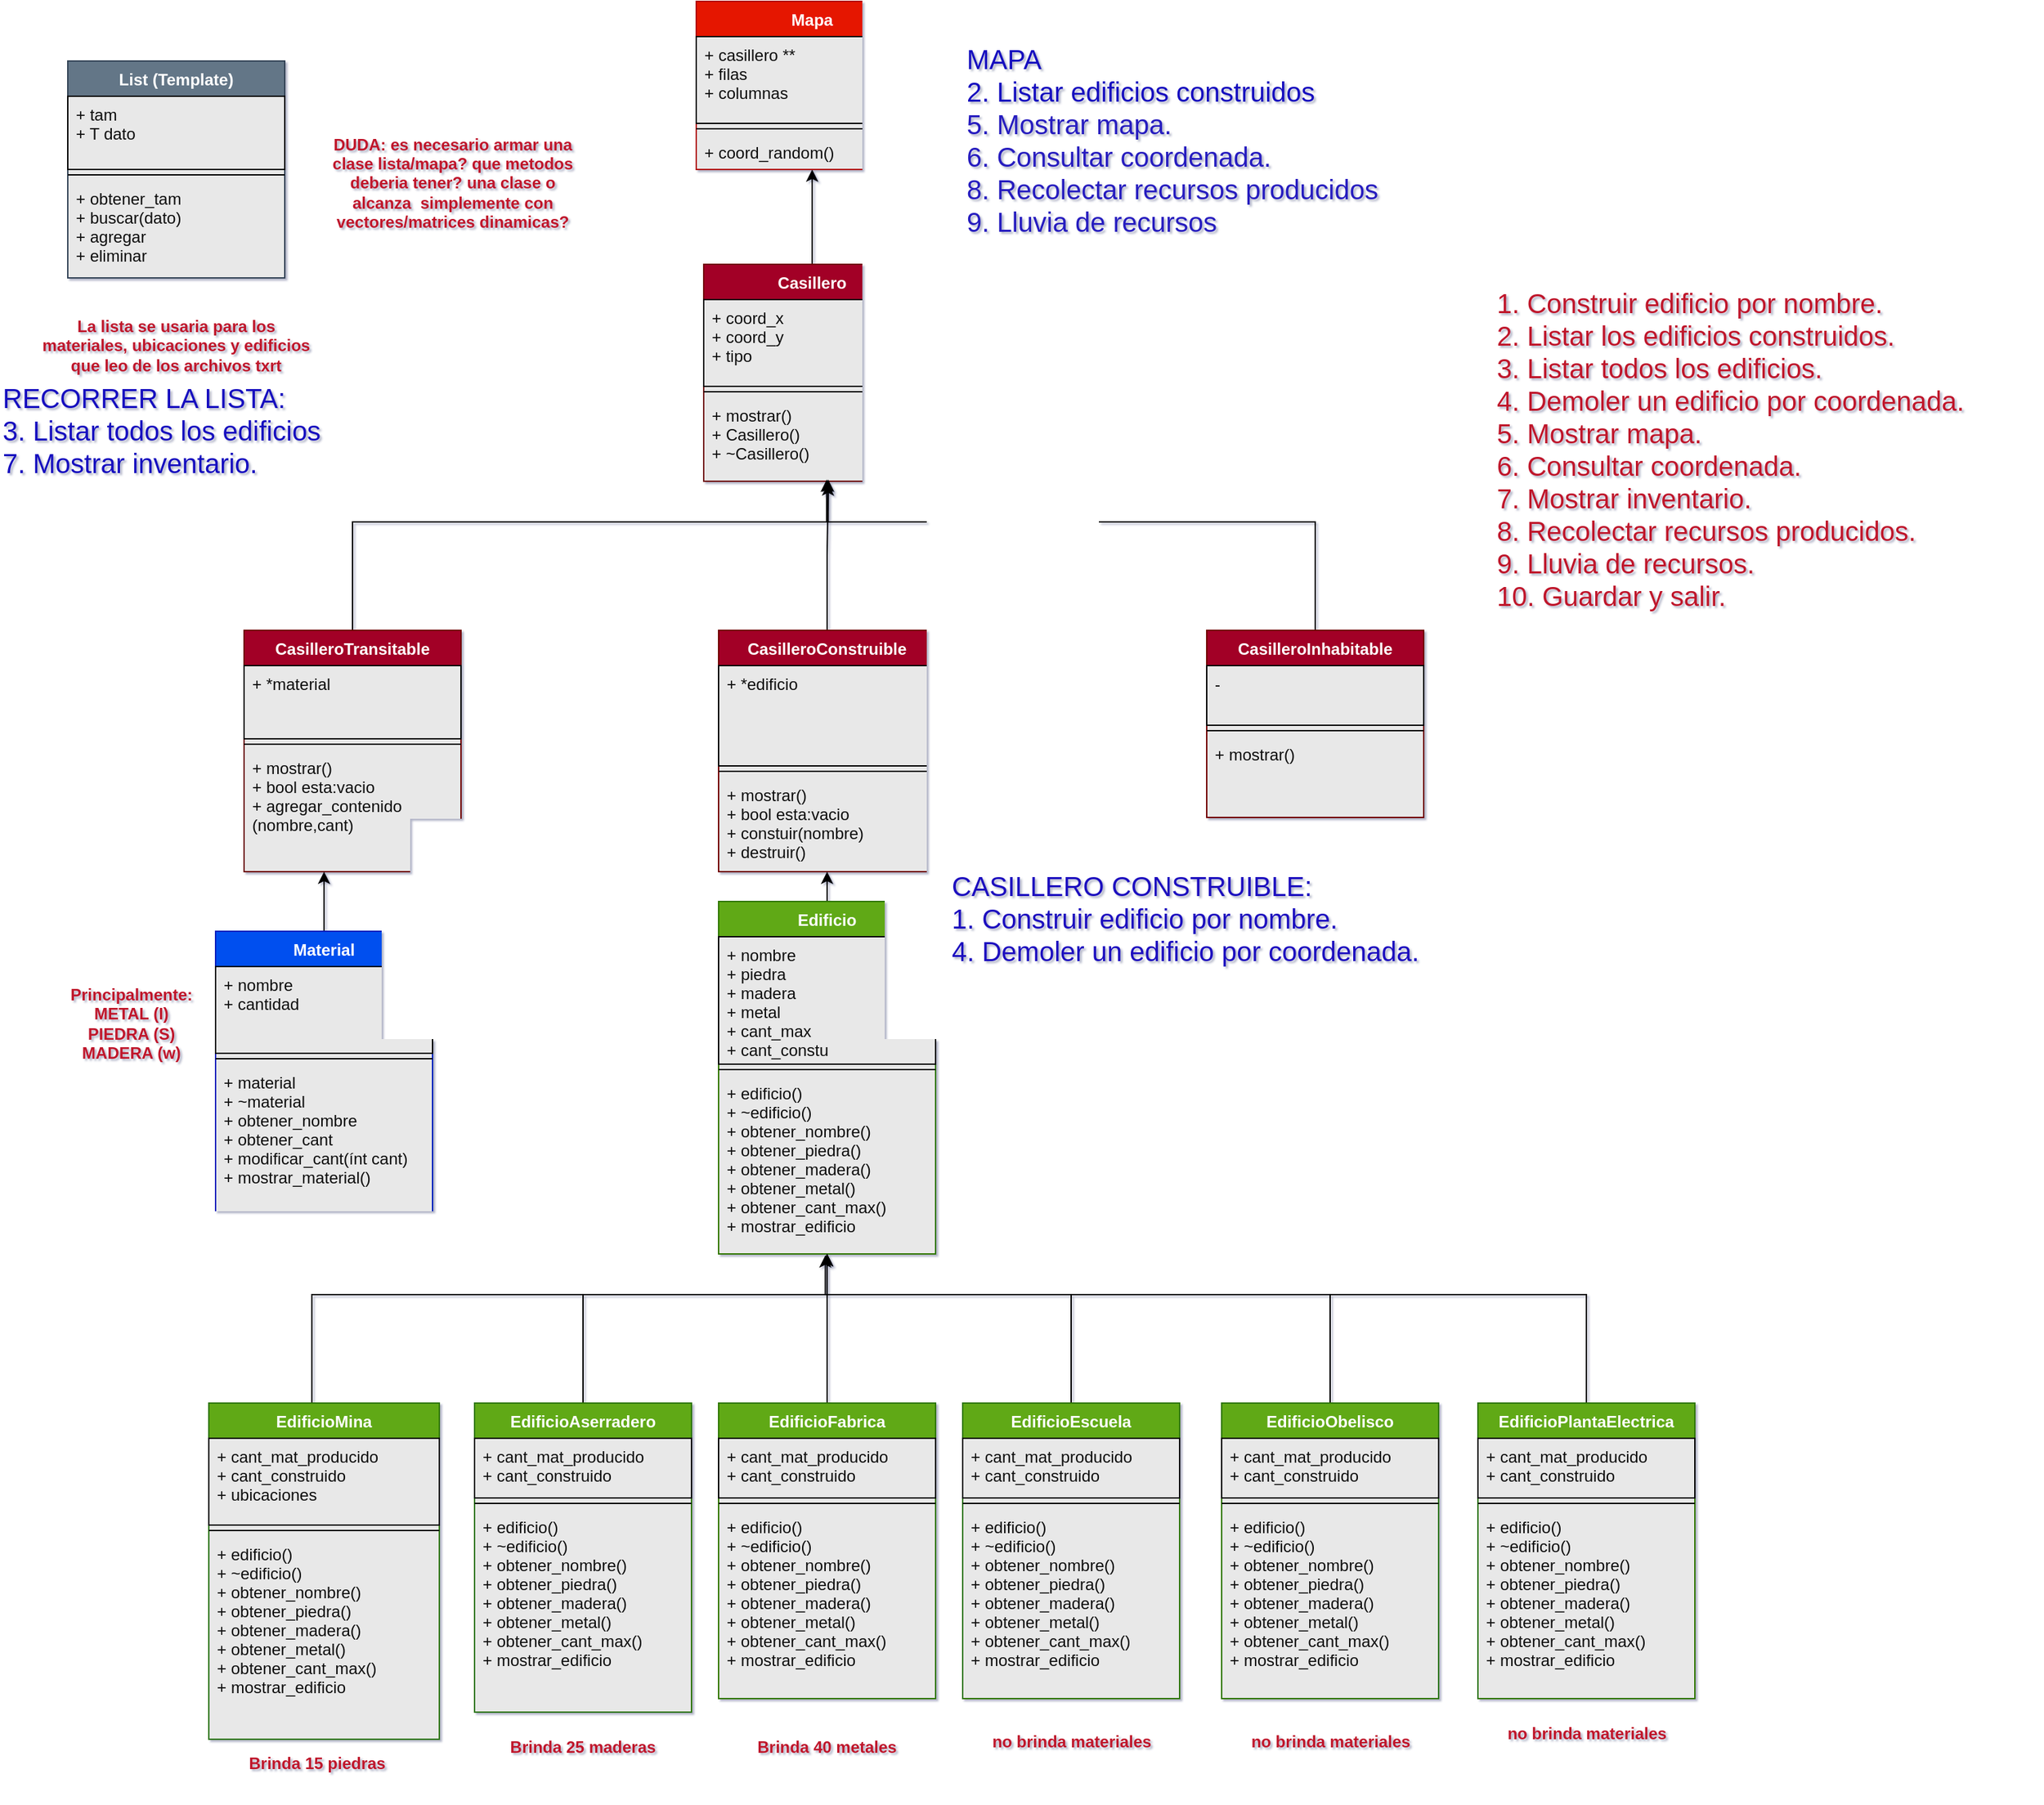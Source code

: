 <mxfile>
    <diagram id="HC1Cu2epK2iE6NDyu72z" name="Page-1">
        <mxGraphModel dx="1472" dy="2184" grid="1" gridSize="10" guides="1" tooltips="1" connect="1" arrows="1" fold="1" page="1" pageScale="1" pageWidth="827" pageHeight="1169" background="#ffffff" math="0" shadow="1">
            <root>
                <mxCell id="0"/>
                <mxCell id="1" parent="0"/>
                <mxCell id="61" style="edgeStyle=orthogonalEdgeStyle;rounded=0;orthogonalLoop=1;jettySize=auto;html=1;fontColor=#0D0D0D;strokeColor=#000000;" parent="1" source="2" target="18" edge="1">
                    <mxGeometry relative="1" as="geometry"/>
                </mxCell>
                <mxCell id="2" value="Casillero" style="swimlane;fontStyle=1;align=center;verticalAlign=top;childLayout=stackLayout;horizontal=1;startSize=26;horizontalStack=0;resizeParent=1;resizeParentMax=0;resizeLast=0;collapsible=1;marginBottom=0;fontColor=#ffffff;labelBorderColor=none;labelBackgroundColor=none;swimlaneFillColor=#E8E8E8;strokeColor=#6F0000;fillColor=#a20025;" parent="1" vertex="1">
                    <mxGeometry x="699" width="160" height="160" as="geometry"/>
                </mxCell>
                <mxCell id="3" value="+ coord_x&#10;+ coord_y&#10;+ tipo" style="text;fillColor=none;align=left;verticalAlign=top;spacingLeft=4;spacingRight=4;overflow=hidden;rotatable=0;points=[[0,0.5],[1,0.5]];portConstraint=eastwest;fontColor=#0D0D0D;labelBorderColor=none;labelBackgroundColor=none;strokeColor=#000000;" parent="2" vertex="1">
                    <mxGeometry y="26" width="160" height="64" as="geometry"/>
                </mxCell>
                <mxCell id="4" value="" style="line;strokeWidth=1;fillColor=none;align=left;verticalAlign=middle;spacingTop=-1;spacingLeft=3;spacingRight=3;rotatable=0;labelPosition=right;points=[];portConstraint=eastwest;" parent="2" vertex="1">
                    <mxGeometry y="90" width="160" height="8" as="geometry"/>
                </mxCell>
                <mxCell id="5" value="+ mostrar()&#10;+ Casillero()&#10;+ ~Casillero()" style="text;strokeColor=none;fillColor=none;align=left;verticalAlign=top;spacingLeft=4;spacingRight=4;overflow=hidden;rotatable=0;points=[[0,0.5],[1,0.5]];portConstraint=eastwest;fontColor=#0D0D0D;labelBorderColor=none;labelBackgroundColor=none;" parent="2" vertex="1">
                    <mxGeometry y="98" width="160" height="62" as="geometry"/>
                </mxCell>
                <mxCell id="55" style="edgeStyle=orthogonalEdgeStyle;rounded=0;orthogonalLoop=1;jettySize=auto;html=1;entryX=0.574;entryY=0.98;entryDx=0;entryDy=0;entryPerimeter=0;fontColor=#0D0D0D;strokeColor=#000000;" parent="1" source="6" target="5" edge="1">
                    <mxGeometry relative="1" as="geometry">
                        <Array as="points">
                            <mxPoint x="440" y="190"/>
                            <mxPoint x="791" y="190"/>
                        </Array>
                    </mxGeometry>
                </mxCell>
                <mxCell id="6" value="CasilleroTransitable" style="swimlane;fontStyle=1;align=center;verticalAlign=top;childLayout=stackLayout;horizontal=1;startSize=26;horizontalStack=0;resizeParent=1;resizeParentMax=0;resizeLast=0;collapsible=1;marginBottom=0;fontColor=#ffffff;labelBorderColor=none;labelBackgroundColor=none;swimlaneFillColor=#E8E8E8;strokeColor=#6F0000;fillColor=#a20025;" parent="1" vertex="1">
                    <mxGeometry x="360" y="270" width="160" height="178" as="geometry"/>
                </mxCell>
                <mxCell id="7" value="+ *material" style="text;fillColor=none;align=left;verticalAlign=top;spacingLeft=4;spacingRight=4;overflow=hidden;rotatable=0;points=[[0,0.5],[1,0.5]];portConstraint=eastwest;fontColor=#0D0D0D;labelBorderColor=none;labelBackgroundColor=none;strokeColor=#000000;" parent="6" vertex="1">
                    <mxGeometry y="26" width="160" height="54" as="geometry"/>
                </mxCell>
                <mxCell id="8" value="" style="line;strokeWidth=1;fillColor=none;align=left;verticalAlign=middle;spacingTop=-1;spacingLeft=3;spacingRight=3;rotatable=0;labelPosition=right;points=[];portConstraint=eastwest;" parent="6" vertex="1">
                    <mxGeometry y="80" width="160" height="8" as="geometry"/>
                </mxCell>
                <mxCell id="9" value="+ mostrar()&#10;+ bool esta:vacio&#10;+ agregar_contenido&#10;(nombre,cant)" style="text;strokeColor=none;fillColor=none;align=left;verticalAlign=top;spacingLeft=4;spacingRight=4;overflow=hidden;rotatable=0;points=[[0,0.5],[1,0.5]];portConstraint=eastwest;fontColor=#0D0D0D;labelBorderColor=none;labelBackgroundColor=none;" parent="6" vertex="1">
                    <mxGeometry y="88" width="160" height="90" as="geometry"/>
                </mxCell>
                <mxCell id="56" style="edgeStyle=orthogonalEdgeStyle;rounded=0;orthogonalLoop=1;jettySize=auto;html=1;entryX=0.574;entryY=1.026;entryDx=0;entryDy=0;entryPerimeter=0;fontColor=#0D0D0D;strokeColor=#000000;" parent="1" source="10" target="5" edge="1">
                    <mxGeometry relative="1" as="geometry">
                        <Array as="points">
                            <mxPoint x="790" y="215"/>
                            <mxPoint x="791" y="162"/>
                        </Array>
                    </mxGeometry>
                </mxCell>
                <mxCell id="10" value="CasilleroConstruible" style="swimlane;fontStyle=1;align=center;verticalAlign=top;childLayout=stackLayout;horizontal=1;startSize=26;horizontalStack=0;resizeParent=1;resizeParentMax=0;resizeLast=0;collapsible=1;marginBottom=0;fontColor=#ffffff;labelBorderColor=none;labelBackgroundColor=none;swimlaneFillColor=#E8E8E8;strokeColor=#6F0000;fillColor=#a20025;" parent="1" vertex="1">
                    <mxGeometry x="710" y="270" width="160" height="178" as="geometry"/>
                </mxCell>
                <mxCell id="11" value="+ *edificio" style="text;fillColor=none;align=left;verticalAlign=top;spacingLeft=4;spacingRight=4;overflow=hidden;rotatable=0;points=[[0,0.5],[1,0.5]];portConstraint=eastwest;fontColor=#0D0D0D;labelBorderColor=none;labelBackgroundColor=none;strokeColor=#000000;" parent="10" vertex="1">
                    <mxGeometry y="26" width="160" height="74" as="geometry"/>
                </mxCell>
                <mxCell id="12" value="" style="line;strokeWidth=1;fillColor=none;align=left;verticalAlign=middle;spacingTop=-1;spacingLeft=3;spacingRight=3;rotatable=0;labelPosition=right;points=[];portConstraint=eastwest;" parent="10" vertex="1">
                    <mxGeometry y="100" width="160" height="8" as="geometry"/>
                </mxCell>
                <mxCell id="13" value="+ mostrar()&#10;+ bool esta:vacio&#10;+ constuir(nombre)&#10;+ destruir()" style="text;strokeColor=none;fillColor=none;align=left;verticalAlign=top;spacingLeft=4;spacingRight=4;overflow=hidden;rotatable=0;points=[[0,0.5],[1,0.5]];portConstraint=eastwest;fontColor=#0D0D0D;labelBorderColor=none;labelBackgroundColor=none;" parent="10" vertex="1">
                    <mxGeometry y="108" width="160" height="70" as="geometry"/>
                </mxCell>
                <mxCell id="57" style="edgeStyle=orthogonalEdgeStyle;rounded=0;orthogonalLoop=1;jettySize=auto;html=1;entryX=0.567;entryY=0.98;entryDx=0;entryDy=0;entryPerimeter=0;fontColor=#0D0D0D;strokeColor=#000000;" parent="1" source="14" target="5" edge="1">
                    <mxGeometry relative="1" as="geometry">
                        <Array as="points">
                            <mxPoint x="1150" y="190"/>
                            <mxPoint x="790" y="190"/>
                        </Array>
                    </mxGeometry>
                </mxCell>
                <mxCell id="14" value="CasilleroInhabitable" style="swimlane;fontStyle=1;align=center;verticalAlign=top;childLayout=stackLayout;horizontal=1;startSize=26;horizontalStack=0;resizeParent=1;resizeParentMax=0;resizeLast=0;collapsible=1;marginBottom=0;fontColor=#ffffff;labelBorderColor=none;labelBackgroundColor=none;swimlaneFillColor=#E8E8E8;strokeColor=#6F0000;fillColor=#a20025;" parent="1" vertex="1">
                    <mxGeometry x="1070" y="270" width="160" height="138" as="geometry"/>
                </mxCell>
                <mxCell id="15" value="-" style="text;fillColor=none;align=left;verticalAlign=top;spacingLeft=4;spacingRight=4;overflow=hidden;rotatable=0;points=[[0,0.5],[1,0.5]];portConstraint=eastwest;fontColor=#0D0D0D;labelBorderColor=none;labelBackgroundColor=none;strokeColor=#000000;" parent="14" vertex="1">
                    <mxGeometry y="26" width="160" height="44" as="geometry"/>
                </mxCell>
                <mxCell id="16" value="" style="line;strokeWidth=1;fillColor=none;align=left;verticalAlign=middle;spacingTop=-1;spacingLeft=3;spacingRight=3;rotatable=0;labelPosition=right;points=[];portConstraint=eastwest;" parent="14" vertex="1">
                    <mxGeometry y="70" width="160" height="8" as="geometry"/>
                </mxCell>
                <mxCell id="17" value="+ mostrar()" style="text;strokeColor=none;fillColor=none;align=left;verticalAlign=top;spacingLeft=4;spacingRight=4;overflow=hidden;rotatable=0;points=[[0,0.5],[1,0.5]];portConstraint=eastwest;fontColor=#0D0D0D;labelBorderColor=none;labelBackgroundColor=none;" parent="14" vertex="1">
                    <mxGeometry y="78" width="160" height="60" as="geometry"/>
                </mxCell>
                <mxCell id="18" value="Mapa" style="swimlane;fontStyle=1;align=center;verticalAlign=top;childLayout=stackLayout;horizontal=1;startSize=26;horizontalStack=0;resizeParent=1;resizeParentMax=0;resizeLast=0;collapsible=1;marginBottom=0;fontColor=#ffffff;labelBorderColor=none;labelBackgroundColor=none;swimlaneFillColor=#E8E8E8;strokeColor=#B20000;fillColor=#e51400;" parent="1" vertex="1">
                    <mxGeometry x="693.5" y="-194" width="171" height="124" as="geometry"/>
                </mxCell>
                <mxCell id="19" value="+ casillero **&#10;+ filas&#10;+ columnas" style="text;fillColor=none;align=left;verticalAlign=top;spacingLeft=4;spacingRight=4;overflow=hidden;rotatable=0;points=[[0,0.5],[1,0.5]];portConstraint=eastwest;fontColor=#0D0D0D;labelBorderColor=none;labelBackgroundColor=none;strokeColor=#000000;" parent="18" vertex="1">
                    <mxGeometry y="26" width="171" height="64" as="geometry"/>
                </mxCell>
                <mxCell id="20" value="" style="line;strokeWidth=1;fillColor=none;align=left;verticalAlign=middle;spacingTop=-1;spacingLeft=3;spacingRight=3;rotatable=0;labelPosition=right;points=[];portConstraint=eastwest;" parent="18" vertex="1">
                    <mxGeometry y="90" width="171" height="8" as="geometry"/>
                </mxCell>
                <mxCell id="21" value="+ coord_random()" style="text;strokeColor=none;fillColor=none;align=left;verticalAlign=top;spacingLeft=4;spacingRight=4;overflow=hidden;rotatable=0;points=[[0,0.5],[1,0.5]];portConstraint=eastwest;fontColor=#0D0D0D;labelBorderColor=none;labelBackgroundColor=none;" parent="18" vertex="1">
                    <mxGeometry y="98" width="171" height="26" as="geometry"/>
                </mxCell>
                <mxCell id="62" style="edgeStyle=orthogonalEdgeStyle;rounded=0;orthogonalLoop=1;jettySize=auto;html=1;fontColor=#0D0D0D;strokeColor=#000000;" parent="1" source="22" target="6" edge="1">
                    <mxGeometry relative="1" as="geometry">
                        <Array as="points">
                            <mxPoint x="430" y="510"/>
                            <mxPoint x="430" y="510"/>
                        </Array>
                    </mxGeometry>
                </mxCell>
                <mxCell id="22" value="Material" style="swimlane;fontStyle=1;align=center;verticalAlign=top;childLayout=stackLayout;horizontal=1;startSize=26;horizontalStack=0;resizeParent=1;resizeParentMax=0;resizeLast=0;collapsible=1;marginBottom=0;fontColor=#ffffff;labelBorderColor=none;labelBackgroundColor=none;swimlaneFillColor=#E8E8E8;strokeColor=#001DBC;fillColor=#0050ef;" parent="1" vertex="1">
                    <mxGeometry x="339" y="492" width="160" height="228" as="geometry"/>
                </mxCell>
                <mxCell id="23" value="+ nombre&#10;+ cantidad" style="text;fillColor=none;align=left;verticalAlign=top;spacingLeft=4;spacingRight=4;overflow=hidden;rotatable=0;points=[[0,0.5],[1,0.5]];portConstraint=eastwest;fontColor=#0D0D0D;labelBorderColor=none;labelBackgroundColor=none;strokeColor=#000000;" parent="22" vertex="1">
                    <mxGeometry y="26" width="160" height="64" as="geometry"/>
                </mxCell>
                <mxCell id="24" value="" style="line;strokeWidth=1;fillColor=none;align=left;verticalAlign=middle;spacingTop=-1;spacingLeft=3;spacingRight=3;rotatable=0;labelPosition=right;points=[];portConstraint=eastwest;" parent="22" vertex="1">
                    <mxGeometry y="90" width="160" height="8" as="geometry"/>
                </mxCell>
                <mxCell id="25" value="+ material&#10;+ ~material&#10;+ obtener_nombre&#10;+ obtener_cant&#10;+ modificar_cant(ínt cant)&#10;+ mostrar_material()&#10;" style="text;strokeColor=none;fillColor=none;align=left;verticalAlign=top;spacingLeft=4;spacingRight=4;overflow=hidden;rotatable=0;points=[[0,0.5],[1,0.5]];portConstraint=eastwest;fontColor=#0D0D0D;labelBorderColor=none;labelBackgroundColor=none;" parent="22" vertex="1">
                    <mxGeometry y="98" width="160" height="130" as="geometry"/>
                </mxCell>
                <mxCell id="63" style="edgeStyle=orthogonalEdgeStyle;rounded=0;orthogonalLoop=1;jettySize=auto;html=1;fontColor=#0D0D0D;strokeColor=#000000;" parent="1" source="26" target="10" edge="1">
                    <mxGeometry relative="1" as="geometry"/>
                </mxCell>
                <mxCell id="26" value="Edificio" style="swimlane;fontStyle=1;align=center;verticalAlign=top;childLayout=stackLayout;horizontal=1;startSize=26;horizontalStack=0;resizeParent=1;resizeParentMax=0;resizeLast=0;collapsible=1;marginBottom=0;fontColor=#ffffff;labelBorderColor=none;labelBackgroundColor=none;swimlaneFillColor=#E8E8E8;strokeColor=#2D7600;fillColor=#60a917;" parent="1" vertex="1">
                    <mxGeometry x="710" y="470" width="160" height="260" as="geometry"/>
                </mxCell>
                <mxCell id="27" value="+ nombre&#10;+ piedra&#10;+ madera&#10;+ metal&#10;+ cant_max&#10;+ cant_constu" style="text;fillColor=none;align=left;verticalAlign=top;spacingLeft=4;spacingRight=4;overflow=hidden;rotatable=0;points=[[0,0.5],[1,0.5]];portConstraint=eastwest;fontColor=#0D0D0D;labelBorderColor=none;labelBackgroundColor=none;strokeColor=#000000;" parent="26" vertex="1">
                    <mxGeometry y="26" width="160" height="94" as="geometry"/>
                </mxCell>
                <mxCell id="28" value="" style="line;strokeWidth=1;fillColor=none;align=left;verticalAlign=middle;spacingTop=-1;spacingLeft=3;spacingRight=3;rotatable=0;labelPosition=right;points=[];portConstraint=eastwest;" parent="26" vertex="1">
                    <mxGeometry y="120" width="160" height="8" as="geometry"/>
                </mxCell>
                <mxCell id="29" value="+ edificio()&#10;+ ~edificio()&#10;+ obtener_nombre()&#10;+ obtener_piedra()&#10;+ obtener_madera()&#10;+ obtener_metal()&#10;+ obtener_cant_max()&#10;+ mostrar_edificio&#10;" style="text;strokeColor=none;fillColor=none;align=left;verticalAlign=top;spacingLeft=4;spacingRight=4;overflow=hidden;rotatable=0;points=[[0,0.5],[1,0.5]];portConstraint=eastwest;fontColor=#0D0D0D;labelBorderColor=none;labelBackgroundColor=none;" parent="26" vertex="1">
                    <mxGeometry y="128" width="160" height="132" as="geometry"/>
                </mxCell>
                <mxCell id="64" style="edgeStyle=orthogonalEdgeStyle;rounded=0;orthogonalLoop=1;jettySize=auto;html=1;fontColor=#0D0D0D;strokeColor=#000000;" parent="1" source="30" edge="1">
                    <mxGeometry relative="1" as="geometry">
                        <mxPoint x="790" y="730" as="targetPoint"/>
                        <Array as="points">
                            <mxPoint x="410" y="760"/>
                            <mxPoint x="790" y="760"/>
                        </Array>
                    </mxGeometry>
                </mxCell>
                <mxCell id="30" value="EdificioMina" style="swimlane;fontStyle=1;align=center;verticalAlign=top;childLayout=stackLayout;horizontal=1;startSize=26;horizontalStack=0;resizeParent=1;resizeParentMax=0;resizeLast=0;collapsible=1;marginBottom=0;fontColor=#ffffff;labelBorderColor=none;labelBackgroundColor=none;swimlaneFillColor=#E8E8E8;strokeColor=#2D7600;fillColor=#60a917;" parent="1" vertex="1">
                    <mxGeometry x="334" y="840" width="170" height="248" as="geometry"/>
                </mxCell>
                <mxCell id="31" value="+ cant_mat_producido&#10;+ cant_construido&#10;+ ubicaciones" style="text;fillColor=none;align=left;verticalAlign=top;spacingLeft=4;spacingRight=4;overflow=hidden;rotatable=0;points=[[0,0.5],[1,0.5]];portConstraint=eastwest;fontColor=#0D0D0D;labelBorderColor=none;labelBackgroundColor=none;strokeColor=#000000;" parent="30" vertex="1">
                    <mxGeometry y="26" width="170" height="64" as="geometry"/>
                </mxCell>
                <mxCell id="32" value="" style="line;strokeWidth=1;fillColor=none;align=left;verticalAlign=middle;spacingTop=-1;spacingLeft=3;spacingRight=3;rotatable=0;labelPosition=right;points=[];portConstraint=eastwest;" parent="30" vertex="1">
                    <mxGeometry y="90" width="170" height="8" as="geometry"/>
                </mxCell>
                <mxCell id="33" value="+ edificio()&#10;+ ~edificio()&#10;+ obtener_nombre()&#10;+ obtener_piedra()&#10;+ obtener_madera()&#10;+ obtener_metal()&#10;+ obtener_cant_max()&#10;+ mostrar_edificio&#10;" style="text;strokeColor=none;fillColor=none;align=left;verticalAlign=top;spacingLeft=4;spacingRight=4;overflow=hidden;rotatable=0;points=[[0,0.5],[1,0.5]];portConstraint=eastwest;fontColor=#0D0D0D;labelBorderColor=none;labelBackgroundColor=none;" parent="30" vertex="1">
                    <mxGeometry y="98" width="170" height="150" as="geometry"/>
                </mxCell>
                <mxCell id="65" style="edgeStyle=orthogonalEdgeStyle;rounded=0;orthogonalLoop=1;jettySize=auto;html=1;entryX=0.492;entryY=1.017;entryDx=0;entryDy=0;entryPerimeter=0;fontColor=#0D0D0D;strokeColor=#000000;" parent="1" source="34" edge="1">
                    <mxGeometry relative="1" as="geometry">
                        <mxPoint x="788.72" y="731.054" as="targetPoint"/>
                        <Array as="points">
                            <mxPoint x="610" y="760"/>
                            <mxPoint x="789" y="760"/>
                        </Array>
                    </mxGeometry>
                </mxCell>
                <mxCell id="34" value="EdificioAserradero" style="swimlane;fontStyle=1;align=center;verticalAlign=top;childLayout=stackLayout;horizontal=1;startSize=26;horizontalStack=0;resizeParent=1;resizeParentMax=0;resizeLast=0;collapsible=1;marginBottom=0;fontColor=#ffffff;labelBorderColor=none;labelBackgroundColor=none;swimlaneFillColor=#E8E8E8;strokeColor=#2D7600;fillColor=#60a917;" parent="1" vertex="1">
                    <mxGeometry x="530" y="840" width="160" height="228" as="geometry"/>
                </mxCell>
                <mxCell id="35" value="+ cant_mat_producido&#10;+ cant_construido" style="text;fillColor=none;align=left;verticalAlign=top;spacingLeft=4;spacingRight=4;overflow=hidden;rotatable=0;points=[[0,0.5],[1,0.5]];portConstraint=eastwest;fontColor=#0D0D0D;labelBorderColor=none;labelBackgroundColor=none;strokeColor=#000000;" parent="34" vertex="1">
                    <mxGeometry y="26" width="160" height="44" as="geometry"/>
                </mxCell>
                <mxCell id="36" value="" style="line;strokeWidth=1;fillColor=none;align=left;verticalAlign=middle;spacingTop=-1;spacingLeft=3;spacingRight=3;rotatable=0;labelPosition=right;points=[];portConstraint=eastwest;" parent="34" vertex="1">
                    <mxGeometry y="70" width="160" height="8" as="geometry"/>
                </mxCell>
                <mxCell id="37" value="+ edificio()&#10;+ ~edificio()&#10;+ obtener_nombre()&#10;+ obtener_piedra()&#10;+ obtener_madera()&#10;+ obtener_metal()&#10;+ obtener_cant_max()&#10;+ mostrar_edificio&#10;" style="text;strokeColor=none;fillColor=none;align=left;verticalAlign=top;spacingLeft=4;spacingRight=4;overflow=hidden;rotatable=0;points=[[0,0.5],[1,0.5]];portConstraint=eastwest;fontColor=#0D0D0D;labelBorderColor=none;labelBackgroundColor=none;" parent="34" vertex="1">
                    <mxGeometry y="78" width="160" height="150" as="geometry"/>
                </mxCell>
                <mxCell id="66" style="edgeStyle=orthogonalEdgeStyle;rounded=0;orthogonalLoop=1;jettySize=auto;html=1;fontColor=#0D0D0D;strokeColor=#000000;" parent="1" source="38" edge="1">
                    <mxGeometry relative="1" as="geometry">
                        <mxPoint x="790" y="730" as="targetPoint"/>
                    </mxGeometry>
                </mxCell>
                <mxCell id="38" value="EdificioFabrica" style="swimlane;fontStyle=1;align=center;verticalAlign=top;childLayout=stackLayout;horizontal=1;startSize=26;horizontalStack=0;resizeParent=1;resizeParentMax=0;resizeLast=0;collapsible=1;marginBottom=0;fontColor=#ffffff;labelBorderColor=none;labelBackgroundColor=none;swimlaneFillColor=#E8E8E8;strokeColor=#2D7600;fillColor=#60a917;" parent="1" vertex="1">
                    <mxGeometry x="710" y="840" width="160" height="218" as="geometry"/>
                </mxCell>
                <mxCell id="39" value="+ cant_mat_producido&#10;+ cant_construido" style="text;fillColor=none;align=left;verticalAlign=top;spacingLeft=4;spacingRight=4;overflow=hidden;rotatable=0;points=[[0,0.5],[1,0.5]];portConstraint=eastwest;fontColor=#0D0D0D;labelBorderColor=none;labelBackgroundColor=none;strokeColor=#000000;" parent="38" vertex="1">
                    <mxGeometry y="26" width="160" height="44" as="geometry"/>
                </mxCell>
                <mxCell id="40" value="" style="line;strokeWidth=1;fillColor=none;align=left;verticalAlign=middle;spacingTop=-1;spacingLeft=3;spacingRight=3;rotatable=0;labelPosition=right;points=[];portConstraint=eastwest;" parent="38" vertex="1">
                    <mxGeometry y="70" width="160" height="8" as="geometry"/>
                </mxCell>
                <mxCell id="41" value="+ edificio()&#10;+ ~edificio()&#10;+ obtener_nombre()&#10;+ obtener_piedra()&#10;+ obtener_madera()&#10;+ obtener_metal()&#10;+ obtener_cant_max()&#10;+ mostrar_edificio&#10;" style="text;strokeColor=none;fillColor=none;align=left;verticalAlign=top;spacingLeft=4;spacingRight=4;overflow=hidden;rotatable=0;points=[[0,0.5],[1,0.5]];portConstraint=eastwest;fontColor=#0D0D0D;labelBorderColor=none;labelBackgroundColor=none;" parent="38" vertex="1">
                    <mxGeometry y="78" width="160" height="140" as="geometry"/>
                </mxCell>
                <mxCell id="68" style="edgeStyle=orthogonalEdgeStyle;rounded=0;orthogonalLoop=1;jettySize=auto;html=1;fontColor=#0D0D0D;strokeColor=#000000;exitX=0.5;exitY=0;exitDx=0;exitDy=0;" parent="1" source="42" edge="1">
                    <mxGeometry relative="1" as="geometry">
                        <mxPoint x="790" y="730" as="targetPoint"/>
                        <Array as="points">
                            <mxPoint x="970" y="760"/>
                            <mxPoint x="790" y="760"/>
                        </Array>
                    </mxGeometry>
                </mxCell>
                <mxCell id="42" value="EdificioEscuela" style="swimlane;fontStyle=1;align=center;verticalAlign=top;childLayout=stackLayout;horizontal=1;startSize=26;horizontalStack=0;resizeParent=1;resizeParentMax=0;resizeLast=0;collapsible=1;marginBottom=0;fontColor=#ffffff;labelBorderColor=none;labelBackgroundColor=none;swimlaneFillColor=#E8E8E8;strokeColor=#2D7600;fillColor=#60a917;" parent="1" vertex="1">
                    <mxGeometry x="890" y="840" width="160" height="218" as="geometry"/>
                </mxCell>
                <mxCell id="43" value="+ cant_mat_producido&#10;+ cant_construido" style="text;fillColor=none;align=left;verticalAlign=top;spacingLeft=4;spacingRight=4;overflow=hidden;rotatable=0;points=[[0,0.5],[1,0.5]];portConstraint=eastwest;fontColor=#0D0D0D;labelBorderColor=none;labelBackgroundColor=none;strokeColor=#000000;" parent="42" vertex="1">
                    <mxGeometry y="26" width="160" height="44" as="geometry"/>
                </mxCell>
                <mxCell id="44" value="" style="line;strokeWidth=1;fillColor=none;align=left;verticalAlign=middle;spacingTop=-1;spacingLeft=3;spacingRight=3;rotatable=0;labelPosition=right;points=[];portConstraint=eastwest;" parent="42" vertex="1">
                    <mxGeometry y="70" width="160" height="8" as="geometry"/>
                </mxCell>
                <mxCell id="45" value="+ edificio()&#10;+ ~edificio()&#10;+ obtener_nombre()&#10;+ obtener_piedra()&#10;+ obtener_madera()&#10;+ obtener_metal()&#10;+ obtener_cant_max()&#10;+ mostrar_edificio&#10;" style="text;strokeColor=none;fillColor=none;align=left;verticalAlign=top;spacingLeft=4;spacingRight=4;overflow=hidden;rotatable=0;points=[[0,0.5],[1,0.5]];portConstraint=eastwest;fontColor=#0D0D0D;labelBorderColor=none;labelBackgroundColor=none;" parent="42" vertex="1">
                    <mxGeometry y="78" width="160" height="140" as="geometry"/>
                </mxCell>
                <mxCell id="69" style="edgeStyle=orthogonalEdgeStyle;rounded=0;orthogonalLoop=1;jettySize=auto;html=1;fontColor=#0D0D0D;strokeColor=#000000;" parent="1" source="46" edge="1">
                    <mxGeometry relative="1" as="geometry">
                        <mxPoint x="790" y="730" as="targetPoint"/>
                        <Array as="points">
                            <mxPoint x="1161" y="760"/>
                            <mxPoint x="790" y="760"/>
                        </Array>
                    </mxGeometry>
                </mxCell>
                <mxCell id="46" value="EdificioObelisco" style="swimlane;fontStyle=1;align=center;verticalAlign=top;childLayout=stackLayout;horizontal=1;startSize=26;horizontalStack=0;resizeParent=1;resizeParentMax=0;resizeLast=0;collapsible=1;marginBottom=0;fontColor=#ffffff;labelBorderColor=none;labelBackgroundColor=none;swimlaneFillColor=#E8E8E8;strokeColor=#2D7600;fillColor=#60a917;" parent="1" vertex="1">
                    <mxGeometry x="1081" y="840" width="160" height="218" as="geometry"/>
                </mxCell>
                <mxCell id="47" value="+ cant_mat_producido&#10;+ cant_construido" style="text;fillColor=none;align=left;verticalAlign=top;spacingLeft=4;spacingRight=4;overflow=hidden;rotatable=0;points=[[0,0.5],[1,0.5]];portConstraint=eastwest;fontColor=#0D0D0D;labelBorderColor=none;labelBackgroundColor=none;strokeColor=#000000;" parent="46" vertex="1">
                    <mxGeometry y="26" width="160" height="44" as="geometry"/>
                </mxCell>
                <mxCell id="48" value="" style="line;strokeWidth=1;fillColor=none;align=left;verticalAlign=middle;spacingTop=-1;spacingLeft=3;spacingRight=3;rotatable=0;labelPosition=right;points=[];portConstraint=eastwest;" parent="46" vertex="1">
                    <mxGeometry y="70" width="160" height="8" as="geometry"/>
                </mxCell>
                <mxCell id="49" value="+ edificio()&#10;+ ~edificio()&#10;+ obtener_nombre()&#10;+ obtener_piedra()&#10;+ obtener_madera()&#10;+ obtener_metal()&#10;+ obtener_cant_max()&#10;+ mostrar_edificio&#10;" style="text;strokeColor=none;fillColor=none;align=left;verticalAlign=top;spacingLeft=4;spacingRight=4;overflow=hidden;rotatable=0;points=[[0,0.5],[1,0.5]];portConstraint=eastwest;fontColor=#0D0D0D;labelBorderColor=none;labelBackgroundColor=none;" parent="46" vertex="1">
                    <mxGeometry y="78" width="160" height="140" as="geometry"/>
                </mxCell>
                <mxCell id="70" style="edgeStyle=orthogonalEdgeStyle;rounded=0;orthogonalLoop=1;jettySize=auto;html=1;fontColor=#0D0D0D;strokeColor=#000000;" parent="1" source="50" edge="1">
                    <mxGeometry relative="1" as="geometry">
                        <mxPoint x="790" y="730" as="targetPoint"/>
                        <Array as="points">
                            <mxPoint x="1350" y="760"/>
                            <mxPoint x="790" y="760"/>
                        </Array>
                    </mxGeometry>
                </mxCell>
                <mxCell id="50" value="EdificioPlantaElectrica" style="swimlane;fontStyle=1;align=center;verticalAlign=top;childLayout=stackLayout;horizontal=1;startSize=26;horizontalStack=0;resizeParent=1;resizeParentMax=0;resizeLast=0;collapsible=1;marginBottom=0;fontColor=#ffffff;labelBorderColor=none;labelBackgroundColor=none;swimlaneFillColor=#E8E8E8;strokeColor=#2D7600;fillColor=#60a917;" parent="1" vertex="1">
                    <mxGeometry x="1270" y="840" width="160" height="218" as="geometry"/>
                </mxCell>
                <mxCell id="51" value="+ cant_mat_producido&#10;+ cant_construido" style="text;fillColor=none;align=left;verticalAlign=top;spacingLeft=4;spacingRight=4;overflow=hidden;rotatable=0;points=[[0,0.5],[1,0.5]];portConstraint=eastwest;fontColor=#0D0D0D;labelBorderColor=none;labelBackgroundColor=none;strokeColor=#000000;" parent="50" vertex="1">
                    <mxGeometry y="26" width="160" height="44" as="geometry"/>
                </mxCell>
                <mxCell id="52" value="" style="line;strokeWidth=1;fillColor=none;align=left;verticalAlign=middle;spacingTop=-1;spacingLeft=3;spacingRight=3;rotatable=0;labelPosition=right;points=[];portConstraint=eastwest;" parent="50" vertex="1">
                    <mxGeometry y="70" width="160" height="8" as="geometry"/>
                </mxCell>
                <mxCell id="53" value="+ edificio()&#10;+ ~edificio()&#10;+ obtener_nombre()&#10;+ obtener_piedra()&#10;+ obtener_madera()&#10;+ obtener_metal()&#10;+ obtener_cant_max()&#10;+ mostrar_edificio&#10;" style="text;strokeColor=none;fillColor=none;align=left;verticalAlign=top;spacingLeft=4;spacingRight=4;overflow=hidden;rotatable=0;points=[[0,0.5],[1,0.5]];portConstraint=eastwest;fontColor=#0D0D0D;labelBorderColor=none;labelBackgroundColor=none;" parent="50" vertex="1">
                    <mxGeometry y="78" width="160" height="140" as="geometry"/>
                </mxCell>
                <mxCell id="71" value="List (Template)" style="swimlane;fontStyle=1;align=center;verticalAlign=top;childLayout=stackLayout;horizontal=1;startSize=26;horizontalStack=0;resizeParent=1;resizeParentMax=0;resizeLast=0;collapsible=1;marginBottom=0;fontColor=#ffffff;labelBorderColor=none;labelBackgroundColor=none;swimlaneFillColor=#E8E8E8;strokeColor=#314354;fillColor=#647687;" parent="1" vertex="1">
                    <mxGeometry x="230" y="-150" width="160" height="160" as="geometry"/>
                </mxCell>
                <mxCell id="72" value="+ tam&#10;+ T dato" style="text;fillColor=none;align=left;verticalAlign=top;spacingLeft=4;spacingRight=4;overflow=hidden;rotatable=0;points=[[0,0.5],[1,0.5]];portConstraint=eastwest;fontColor=#0D0D0D;labelBorderColor=none;labelBackgroundColor=none;strokeColor=#000000;" parent="71" vertex="1">
                    <mxGeometry y="26" width="160" height="54" as="geometry"/>
                </mxCell>
                <mxCell id="73" value="" style="line;strokeWidth=1;fillColor=none;align=left;verticalAlign=middle;spacingTop=-1;spacingLeft=3;spacingRight=3;rotatable=0;labelPosition=right;points=[];portConstraint=eastwest;" parent="71" vertex="1">
                    <mxGeometry y="80" width="160" height="8" as="geometry"/>
                </mxCell>
                <mxCell id="74" value="+ obtener_tam&#10;+ buscar(dato)&#10;+ agregar&#10;+ eliminar" style="text;strokeColor=none;fillColor=none;align=left;verticalAlign=top;spacingLeft=4;spacingRight=4;overflow=hidden;rotatable=0;points=[[0,0.5],[1,0.5]];portConstraint=eastwest;fontColor=#0D0D0D;labelBorderColor=none;labelBackgroundColor=none;" parent="71" vertex="1">
                    <mxGeometry y="88" width="160" height="72" as="geometry"/>
                </mxCell>
                <mxCell id="75" value="DUDA: es necesario armar una clase lista/mapa? que metodos deberia tener? una clase o alcanza&amp;nbsp; simplemente con vectores/matrices dinamicas?" style="text;html=1;strokeColor=none;fillColor=none;align=center;verticalAlign=middle;whiteSpace=wrap;rounded=0;fontColor=#BF152C;fontStyle=1" vertex="1" parent="1">
                    <mxGeometry x="414" y="-70" width="200" height="20" as="geometry"/>
                </mxCell>
                <mxCell id="76" value="La lista se usaria para los materiales, ubicaciones y edificios que leo de los archivos txrt" style="text;html=1;strokeColor=none;fillColor=none;align=center;verticalAlign=middle;whiteSpace=wrap;rounded=0;fontColor=#BF152C;fontStyle=1" vertex="1" parent="1">
                    <mxGeometry x="210" y="50" width="200" height="20" as="geometry"/>
                </mxCell>
                <mxCell id="77" value="Principalmente:&lt;br&gt;METAL (I)&lt;br&gt;PIEDRA (S)&lt;br&gt;MADERA (w)" style="text;html=1;strokeColor=none;fillColor=none;align=center;verticalAlign=middle;whiteSpace=wrap;rounded=0;fontColor=#BF152C;fontStyle=1" vertex="1" parent="1">
                    <mxGeometry x="220" y="510" width="114" height="100" as="geometry"/>
                </mxCell>
                <mxCell id="78" value="Brinda 15 piedras" style="text;html=1;strokeColor=none;fillColor=none;align=center;verticalAlign=middle;whiteSpace=wrap;rounded=0;fontColor=#BF152C;fontStyle=1" vertex="1" parent="1">
                    <mxGeometry x="357" y="1080" width="114" height="52" as="geometry"/>
                </mxCell>
                <mxCell id="79" value="Brinda 25 maderas" style="text;html=1;strokeColor=none;fillColor=none;align=center;verticalAlign=middle;whiteSpace=wrap;rounded=0;fontColor=#BF152C;fontStyle=1" vertex="1" parent="1">
                    <mxGeometry x="553" y="1068" width="114" height="52" as="geometry"/>
                </mxCell>
                <mxCell id="80" value="Brinda 40 metales" style="text;html=1;strokeColor=none;fillColor=none;align=center;verticalAlign=middle;whiteSpace=wrap;rounded=0;fontColor=#BF152C;fontStyle=1" vertex="1" parent="1">
                    <mxGeometry x="733" y="1068" width="114" height="52" as="geometry"/>
                </mxCell>
                <mxCell id="81" value="no brinda materiales" style="text;html=1;strokeColor=none;fillColor=none;align=center;verticalAlign=middle;whiteSpace=wrap;rounded=0;fontColor=#BF152C;fontStyle=1" vertex="1" parent="1">
                    <mxGeometry x="901.5" y="1064" width="137" height="52" as="geometry"/>
                </mxCell>
                <mxCell id="82" value="no brinda materiales" style="text;html=1;strokeColor=none;fillColor=none;align=center;verticalAlign=middle;whiteSpace=wrap;rounded=0;fontColor=#BF152C;fontStyle=1" vertex="1" parent="1">
                    <mxGeometry x="1092.5" y="1064" width="137" height="52" as="geometry"/>
                </mxCell>
                <mxCell id="83" value="no brinda materiales" style="text;html=1;strokeColor=none;fillColor=none;align=center;verticalAlign=middle;whiteSpace=wrap;rounded=0;fontColor=#BF152C;fontStyle=1" vertex="1" parent="1">
                    <mxGeometry x="1281.5" y="1058" width="137" height="52" as="geometry"/>
                </mxCell>
                <mxCell id="84" value="1. Construir edificio por nombre.&amp;nbsp;&#10;2. Listar los edificios construidos.&amp;nbsp;&#10;3. Listar todos los edificios.&amp;nbsp;&#10;4. Demoler un edificio por coordenada.&amp;nbsp;&#10;5. Mostrar mapa.&amp;nbsp;&#10;6. Consultar coordenada.&amp;nbsp;&#10;7. Mostrar inventario.&amp;nbsp;&#10;8. Recolectar recursos producidos.&amp;nbsp;&#10;9. Lluvia de recursos.&amp;nbsp;&#10;10. Guardar y salir." style="text;whiteSpace=wrap;html=1;fontColor=#BF152C;fontSize=20;" vertex="1" parent="1">
                    <mxGeometry x="1281.5" y="10" width="401.5" height="150" as="geometry"/>
                </mxCell>
                <mxCell id="85" value="&lt;span style=&quot;color: rgb(23 , 17 , 191)&quot;&gt;MAPA&lt;br&gt;2. Listar edificios construidos&lt;/span&gt;&lt;br&gt;5. Mostrar mapa.&amp;nbsp;&lt;br&gt;6. Consultar coordenada.&amp;nbsp;&lt;br&gt;8. Recolectar recursos producidos&lt;br&gt;9. Lluvia de recursos" style="text;whiteSpace=wrap;html=1;fontSize=20;fontColor=#271DBF;" vertex="1" parent="1">
                    <mxGeometry x="890.75" y="-170" width="380" height="135" as="geometry"/>
                </mxCell>
                <mxCell id="86" value="CASILLERO CONSTRUIBLE:&lt;br&gt;1. Construir edificio por nombre.&lt;br&gt;4. Demoler un edificio por coordenada.&amp;nbsp;" style="text;whiteSpace=wrap;html=1;fontSize=20;fontColor=#1D11BF;" vertex="1" parent="1">
                    <mxGeometry x="880" y="440" width="401.5" height="60" as="geometry"/>
                </mxCell>
                <mxCell id="87" value="RECORRER LA LISTA:&lt;br&gt;3. Listar todos los edificios&amp;nbsp;&lt;br&gt;7. Mostrar inventario.&amp;nbsp;" style="text;whiteSpace=wrap;html=1;fontSize=20;fontColor=#1711BF;" vertex="1" parent="1">
                    <mxGeometry x="180" y="80" width="283" height="80" as="geometry"/>
                </mxCell>
            </root>
        </mxGraphModel>
    </diagram>
</mxfile>
